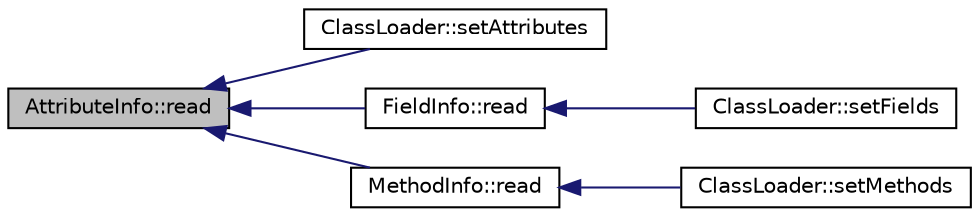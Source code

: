 digraph "AttributeInfo::read"
{
  edge [fontname="Helvetica",fontsize="10",labelfontname="Helvetica",labelfontsize="10"];
  node [fontname="Helvetica",fontsize="10",shape=record];
  rankdir="LR";
  Node1 [label="AttributeInfo::read",height=0.2,width=0.4,color="black", fillcolor="grey75", style="filled", fontcolor="black"];
  Node1 -> Node2 [dir="back",color="midnightblue",fontsize="10",style="solid",fontname="Helvetica"];
  Node2 [label="ClassLoader::setAttributes",height=0.2,width=0.4,color="black", fillcolor="white", style="filled",URL="$class_class_loader.html#adac675675241b8c2892ebfbf5b902d33"];
  Node1 -> Node3 [dir="back",color="midnightblue",fontsize="10",style="solid",fontname="Helvetica"];
  Node3 [label="FieldInfo::read",height=0.2,width=0.4,color="black", fillcolor="white", style="filled",URL="$class_field_info.html#acb85db9ce893bc3e2617138fd46a8ad6"];
  Node3 -> Node4 [dir="back",color="midnightblue",fontsize="10",style="solid",fontname="Helvetica"];
  Node4 [label="ClassLoader::setFields",height=0.2,width=0.4,color="black", fillcolor="white", style="filled",URL="$class_class_loader.html#a3a544b1a25a445bbf4ce7e5d84a2a90a"];
  Node1 -> Node5 [dir="back",color="midnightblue",fontsize="10",style="solid",fontname="Helvetica"];
  Node5 [label="MethodInfo::read",height=0.2,width=0.4,color="black", fillcolor="white", style="filled",URL="$struct_method_info.html#a96fbb8de441ef2af032c20d36d41eb7a",tooltip="Serve para preencher os valores de uma instância de MethodInfo. "];
  Node5 -> Node6 [dir="back",color="midnightblue",fontsize="10",style="solid",fontname="Helvetica"];
  Node6 [label="ClassLoader::setMethods",height=0.2,width=0.4,color="black", fillcolor="white", style="filled",URL="$class_class_loader.html#ab47e37f5d359a067182c1a181e9db54e"];
}
